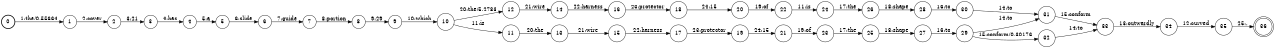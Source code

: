 digraph FST {
rankdir = LR;
size = "8.5,11";
label = "";
center = 1;
orientation = Portrait;
ranksep = "0.4";
nodesep = "0.25";
0 [label = "0", shape = circle, style = bold, fontsize = 14]
	0 -> 1 [label = "1:the/0.55664", fontsize = 14];
1 [label = "1", shape = circle, style = solid, fontsize = 14]
	1 -> 2 [label = "2:cover", fontsize = 14];
2 [label = "2", shape = circle, style = solid, fontsize = 14]
	2 -> 3 [label = "3:21", fontsize = 14];
3 [label = "3", shape = circle, style = solid, fontsize = 14]
	3 -> 4 [label = "4:has", fontsize = 14];
4 [label = "4", shape = circle, style = solid, fontsize = 14]
	4 -> 5 [label = "5:a", fontsize = 14];
5 [label = "5", shape = circle, style = solid, fontsize = 14]
	5 -> 6 [label = "6:slide", fontsize = 14];
6 [label = "6", shape = circle, style = solid, fontsize = 14]
	6 -> 7 [label = "7:guide", fontsize = 14];
7 [label = "7", shape = circle, style = solid, fontsize = 14]
	7 -> 8 [label = "8:portion", fontsize = 14];
8 [label = "8", shape = circle, style = solid, fontsize = 14]
	8 -> 9 [label = "9:29", fontsize = 14];
9 [label = "9", shape = circle, style = solid, fontsize = 14]
	9 -> 10 [label = "10:which", fontsize = 14];
10 [label = "10", shape = circle, style = solid, fontsize = 14]
	10 -> 12 [label = "20:the/5.2783", fontsize = 14];
	10 -> 11 [label = "11:is", fontsize = 14];
11 [label = "11", shape = circle, style = solid, fontsize = 14]
	11 -> 13 [label = "20:the", fontsize = 14];
12 [label = "12", shape = circle, style = solid, fontsize = 14]
	12 -> 14 [label = "21:wire", fontsize = 14];
13 [label = "13", shape = circle, style = solid, fontsize = 14]
	13 -> 15 [label = "21:wire", fontsize = 14];
14 [label = "14", shape = circle, style = solid, fontsize = 14]
	14 -> 16 [label = "22:harness", fontsize = 14];
15 [label = "15", shape = circle, style = solid, fontsize = 14]
	15 -> 17 [label = "22:harness", fontsize = 14];
16 [label = "16", shape = circle, style = solid, fontsize = 14]
	16 -> 18 [label = "23:protector", fontsize = 14];
17 [label = "17", shape = circle, style = solid, fontsize = 14]
	17 -> 19 [label = "23:protector", fontsize = 14];
18 [label = "18", shape = circle, style = solid, fontsize = 14]
	18 -> 20 [label = "24:15", fontsize = 14];
19 [label = "19", shape = circle, style = solid, fontsize = 14]
	19 -> 21 [label = "24:15", fontsize = 14];
20 [label = "20", shape = circle, style = solid, fontsize = 14]
	20 -> 22 [label = "19:of", fontsize = 14];
21 [label = "21", shape = circle, style = solid, fontsize = 14]
	21 -> 23 [label = "19:of", fontsize = 14];
22 [label = "22", shape = circle, style = solid, fontsize = 14]
	22 -> 24 [label = "11:is", fontsize = 14];
23 [label = "23", shape = circle, style = solid, fontsize = 14]
	23 -> 25 [label = "17:the", fontsize = 14];
24 [label = "24", shape = circle, style = solid, fontsize = 14]
	24 -> 26 [label = "17:the", fontsize = 14];
25 [label = "25", shape = circle, style = solid, fontsize = 14]
	25 -> 27 [label = "18:shape", fontsize = 14];
26 [label = "26", shape = circle, style = solid, fontsize = 14]
	26 -> 28 [label = "18:shape", fontsize = 14];
27 [label = "27", shape = circle, style = solid, fontsize = 14]
	27 -> 29 [label = "16:to", fontsize = 14];
28 [label = "28", shape = circle, style = solid, fontsize = 14]
	28 -> 30 [label = "16:to", fontsize = 14];
29 [label = "29", shape = circle, style = solid, fontsize = 14]
	29 -> 32 [label = "15:conform/0.30176", fontsize = 14];
	29 -> 31 [label = "14:to", fontsize = 14];
30 [label = "30", shape = circle, style = solid, fontsize = 14]
	30 -> 31 [label = "14:to", fontsize = 14];
31 [label = "31", shape = circle, style = solid, fontsize = 14]
	31 -> 33 [label = "15:conform", fontsize = 14];
32 [label = "32", shape = circle, style = solid, fontsize = 14]
	32 -> 33 [label = "14:to", fontsize = 14];
33 [label = "33", shape = circle, style = solid, fontsize = 14]
	33 -> 34 [label = "13:outwardly", fontsize = 14];
34 [label = "34", shape = circle, style = solid, fontsize = 14]
	34 -> 35 [label = "12:curved", fontsize = 14];
35 [label = "35", shape = circle, style = solid, fontsize = 14]
	35 -> 36 [label = "25:.", fontsize = 14];
36 [label = "36", shape = doublecircle, style = solid, fontsize = 14]
}
